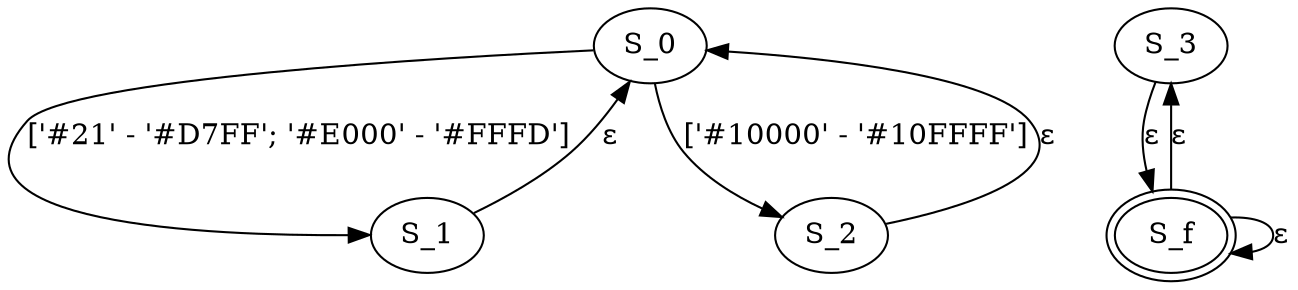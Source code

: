 digraph rgfsa {
  /* Circles-and-arrows diagram of FSA from right-regular grammar. 
     Generated by rg-to-dot.xsl.
     Input:file:/Users/cmsmcq/2021/gingersnap/toys/g012.fsa.xml
     Generated:2021-01-17T11:46:15.906663-07:00 */

S_0 [label="S_0"]
S_1 [label="S_1"]
S_2 [label="S_2"]
S_3 [label="S_3"]
S_f [label="S_f" peripheries=2]
S_0 -> S_1 [label="['#21' - '#D7FF'; '#E000' - '#FFFD']"];
S_0 -> S_2 [label="['#10000' - '#10FFFF']"];
S_1 -> S_0 [label="ε"];
S_2 -> S_0 [label="ε"];
S_3 -> S_f [label="ε"];
S_f -> S_3 [label="ε"];
S_f -> S_f [label="ε"];
}
